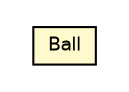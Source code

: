 #!/usr/local/bin/dot
#
# Class diagram 
# Generated by UMLGraph version 5.2 (http://www.umlgraph.org/)
#

digraph G {
	edge [fontname="Helvetica",fontsize=10,labelfontname="Helvetica",labelfontsize=10];
	node [fontname="Helvetica",fontsize=10,shape=plaintext];
	nodesep=0.25;
	ranksep=0.5;
	// org.jpokemon.pmapi.item.Ball
	c898 [label=<<table title="org.jpokemon.pmapi.item.Ball" border="0" cellborder="1" cellspacing="0" cellpadding="2" port="p" bgcolor="lemonChiffon" href="./Ball.html">
		<tr><td><table border="0" cellspacing="0" cellpadding="1">
<tr><td align="center" balign="center"> Ball </td></tr>
		</table></td></tr>
		</table>>, fontname="Helvetica", fontcolor="black", fontsize=9.0];
}

